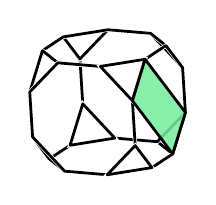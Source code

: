 % polymake for julian
% Fri Jul  6 09:28:24 2018
% unnamed

\begin{tikzpicture}[x  = {(0.9cm,-0.076cm)},
                    y  = {(-0.06cm,0.95cm)},
                    z  = {(-0.44cm,-0.29cm)},
                    scale = .3,
                    color = {lightgray}]


  % DEF POINTS
  \coordinate (v0_unnamed__1) at (2.414, 2.414, 1);
  \coordinate (v1_unnamed__1) at (2.414, 1, 2.414);
  \coordinate (v2_unnamed__1) at (2.414, 2.414, -1);
  \coordinate (v3_unnamed__1) at (1, 2.414, 2.414);
  \coordinate (v4_unnamed__1) at (2.414, 1, -2.414);
  \coordinate (v5_unnamed__1) at (2.414, -1, 2.414);
  \coordinate (v6_unnamed__1) at (1, 2.414, -2.414);
  \coordinate (v7_unnamed__1) at (2.414, -2.414, 1);
  \coordinate (v8_unnamed__1) at (-1, 2.414, 2.414);
  \coordinate (v9_unnamed__1) at (2.414, -1, -2.414);
  \coordinate (v10_unnamed__1) at (1, -2.414, 2.414);
  \coordinate (v11_unnamed__1) at (-2.414, 2.414, 1);
  \coordinate (v12_unnamed__1) at (2.414, -2.414, -1);
  \coordinate (v13_unnamed__1) at (-1, 2.414, -2.414);
  \coordinate (v14_unnamed__1) at (-2.414, 1, 2.414);
  \coordinate (v15_unnamed__1) at (1, -2.414, -2.414);
  \coordinate (v16_unnamed__1) at (-2.414, 2.414, -1);
  \coordinate (v17_unnamed__1) at (-1, -2.414, 2.414);
  \coordinate (v18_unnamed__1) at (-2.414, 1, -2.414);
  \coordinate (v19_unnamed__1) at (-2.414, -1, 2.414);
  \coordinate (v20_unnamed__1) at (-1, -2.414, -2.414);
  \coordinate (v21_unnamed__1) at (-2.414, -2.414, 1);
  \coordinate (v22_unnamed__1) at (-2.414, -1, -2.414);
  \coordinate (v23_unnamed__1) at (-2.414, -2.414, -1);


  % EDGES STYLE
  \definecolor{edgecolor_unnamed__1}{rgb}{ 0,0,0 }
  \tikzstyle{facestyle_unnamed__1} = [fill=none, fill opacity=0.85, preaction={draw=white, line cap=round, line width=1.5 pt}, draw=edgecolor_unnamed__1, line width=1 pt, line cap=round, line join=round]


  % FACES and EDGES and POINTS in the right order
  \draw[facestyle_unnamed__1] (v6_unnamed__1) -- (v2_unnamed__1) -- (v4_unnamed__1) -- (v6_unnamed__1) -- cycle;
  \draw[facestyle_unnamed__1] (v12_unnamed__1) -- (v7_unnamed__1) -- (v10_unnamed__1) -- (v17_unnamed__1) -- (v21_unnamed__1) -- (v23_unnamed__1) -- (v20_unnamed__1) -- (v15_unnamed__1) -- (v12_unnamed__1) -- cycle;
  \draw[facestyle_unnamed__1] (v11_unnamed__1) -- (v16_unnamed__1) -- (v18_unnamed__1) -- (v22_unnamed__1) -- (v23_unnamed__1) -- (v21_unnamed__1) -- (v19_unnamed__1) -- (v14_unnamed__1) -- (v11_unnamed__1) -- cycle;
  \draw[facestyle_unnamed__1] (v9_unnamed__1) -- (v12_unnamed__1) -- (v15_unnamed__1) -- (v9_unnamed__1) -- cycle;
  \draw[facestyle_unnamed__1] (v13_unnamed__1) -- (v6_unnamed__1) -- (v4_unnamed__1) -- (v9_unnamed__1) -- (v15_unnamed__1) -- (v20_unnamed__1) -- (v22_unnamed__1) -- (v18_unnamed__1) -- (v13_unnamed__1) -- cycle;


  %POINTS


  %FACETS
  \draw[facestyle_unnamed__1] (v16_unnamed__1) -- (v13_unnamed__1) -- (v18_unnamed__1) -- (v16_unnamed__1) -- cycle;


  %POINTS


  %FACETS
  \draw[facestyle_unnamed__1] (v22_unnamed__1) -- (v20_unnamed__1) -- (v23_unnamed__1) -- (v22_unnamed__1) -- cycle;


  %POINTS


  %FACETS
  \draw[facestyle_unnamed__1] (v19_unnamed__1) -- (v21_unnamed__1) -- (v17_unnamed__1) -- (v19_unnamed__1) -- cycle;


  %POINTS


  %FACETS
  \draw[facestyle_unnamed__1] (v8_unnamed__1) -- (v3_unnamed__1) -- (v0_unnamed__1) -- (v2_unnamed__1) -- (v6_unnamed__1) -- (v13_unnamed__1) -- (v16_unnamed__1) -- (v11_unnamed__1) -- (v8_unnamed__1) -- cycle;


  %POINTS


  %FACETS
  \draw[facestyle_unnamed__1] (v2_unnamed__1) -- (v0_unnamed__1) -- (v1_unnamed__1) -- (v5_unnamed__1) -- (v7_unnamed__1) -- (v12_unnamed__1) -- (v9_unnamed__1) -- (v4_unnamed__1) -- (v2_unnamed__1) -- cycle;


  %POINTS


  %FACETS
  \draw[facestyle_unnamed__1] (v8_unnamed__1) -- (v11_unnamed__1) -- (v14_unnamed__1) -- (v8_unnamed__1) -- cycle;


  %POINTS


  %FACETS
  \draw[facestyle_unnamed__1] (v1_unnamed__1) -- (v3_unnamed__1) -- (v8_unnamed__1) -- (v14_unnamed__1) -- (v19_unnamed__1) -- (v17_unnamed__1) -- (v10_unnamed__1) -- (v5_unnamed__1) -- (v1_unnamed__1) -- cycle;


  %POINTS


  %FACETS
  \draw[facestyle_unnamed__1] (v7_unnamed__1) -- (v5_unnamed__1) -- (v10_unnamed__1) -- (v7_unnamed__1) -- cycle;


  %POINTS


  %FACETS
  \draw[facestyle_unnamed__1] (v0_unnamed__1) -- (v3_unnamed__1) -- (v1_unnamed__1) -- (v0_unnamed__1) -- cycle;


  %POINTS


  %FACETS

  % DEF POINTS
  \coordinate (v0_unnamed__2) at (2.414, 2.414, 1);
  \coordinate (v1_unnamed__2) at (2.414, 1, 2.414);
  \coordinate (v2_unnamed__2) at (2.414, -1, -2.414);
  \coordinate (v3_unnamed__2) at (2.414, -2.414, -1);


  % EDGES STYLE
  \definecolor{edgecolor_unnamed__2}{rgb}{ 0,0,0 }

  % FACES STYLE
  \definecolor{facetcolor_unnamed__2}{rgb}{ 0.467,0.925,0.62 }

  \tikzstyle{facestyle_unnamed__2} = [fill=facetcolor_unnamed__2, fill opacity=0.85, draw=edgecolor_unnamed__2, line width=1 pt, line cap=round, line join=round]


  % FACES and EDGES and POINTS in the right order
  \draw[facestyle_unnamed__2] (v2_unnamed__2) -- (v0_unnamed__2) -- (v1_unnamed__2) -- (v3_unnamed__2) -- (v2_unnamed__2) -- cycle;


  %POINTS


  %FACETS

\end{tikzpicture}
